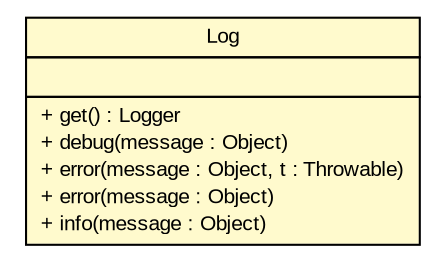 #!/usr/local/bin/dot
#
# Class diagram 
# Generated by UMLGraph version R5_6 (http://www.umlgraph.org/)
#

digraph G {
	edge [fontname="arial",fontsize=10,labelfontname="arial",labelfontsize=10];
	node [fontname="arial",fontsize=10,shape=plaintext];
	nodesep=0.25;
	ranksep=0.5;
	// com.github.mkolisnyk.muto.Log
	c582 [label=<<table title="com.github.mkolisnyk.muto.Log" border="0" cellborder="1" cellspacing="0" cellpadding="2" port="p" bgcolor="lemonChiffon" href="./Log.html">
		<tr><td><table border="0" cellspacing="0" cellpadding="1">
<tr><td align="center" balign="center"> Log </td></tr>
		</table></td></tr>
		<tr><td><table border="0" cellspacing="0" cellpadding="1">
<tr><td align="left" balign="left">  </td></tr>
		</table></td></tr>
		<tr><td><table border="0" cellspacing="0" cellpadding="1">
<tr><td align="left" balign="left"> + get() : Logger </td></tr>
<tr><td align="left" balign="left"> + debug(message : Object) </td></tr>
<tr><td align="left" balign="left"> + error(message : Object, t : Throwable) </td></tr>
<tr><td align="left" balign="left"> + error(message : Object) </td></tr>
<tr><td align="left" balign="left"> + info(message : Object) </td></tr>
		</table></td></tr>
		</table>>, URL="./Log.html", fontname="arial", fontcolor="black", fontsize=10.0];
}

